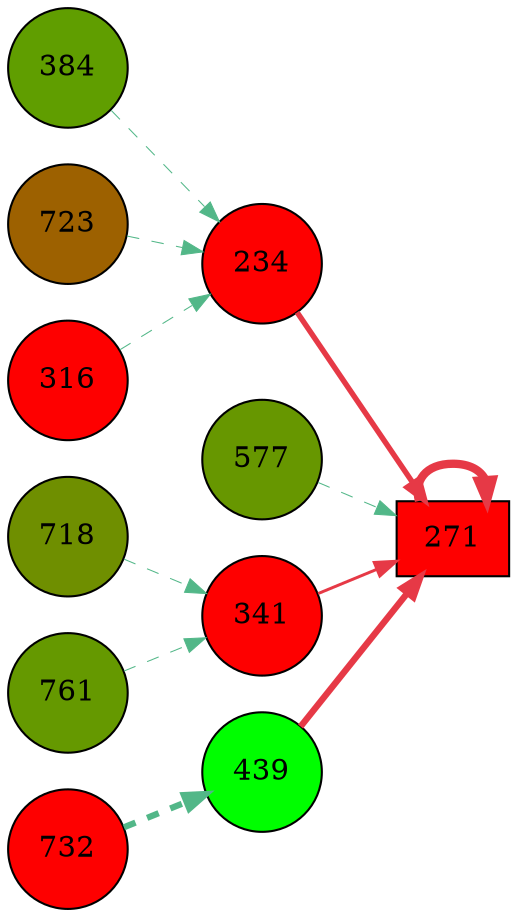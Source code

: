 digraph G{
rankdir=LR;
384 [style=filled, shape=circle, fillcolor="#609e00", label="384"];
577 [style=filled, shape=circle, fillcolor="#679700", label="577"];
234 [style=filled, shape=circle, fillcolor="#fe0000", label="234"];
718 [style=filled, shape=circle, fillcolor="#6f8f00", label="718"];
271 [style=filled, shape=box, fillcolor="#fe0000", label="271"];
723 [style=filled, shape=circle, fillcolor="#9d6100", label="723"];
341 [style=filled, shape=circle, fillcolor="#fe0000", label="341"];
316 [style=filled, shape=circle, fillcolor="#fe0000", label="316"];
439 [style=filled, shape=circle, fillcolor="#00fe00", label="439"];
761 [style=filled, shape=circle, fillcolor="#659900", label="761"];
732 [style=filled, shape=circle, fillcolor="#fe0000", label="732"];
271 -> 271 [color="#e63946",penwidth=4.00];
439 -> 271 [color="#e63946",penwidth=3.08];
234 -> 271 [color="#e63946",penwidth=2.62];
341 -> 271 [color="#e63946",penwidth=1.43];
732 -> 439 [color="#52b788",style=dashed,penwidth=3.00];
723 -> 234 [color="#52b788",style=dashed,penwidth=0.50];
384 -> 234 [color="#52b788",style=dashed,penwidth=0.50];
316 -> 234 [color="#52b788",style=dashed,penwidth=0.50];
761 -> 341 [color="#52b788",style=dashed,penwidth=0.50];
718 -> 341 [color="#52b788",style=dashed,penwidth=0.50];
577 -> 271 [color="#52b788",style=dashed,penwidth=0.50];
}